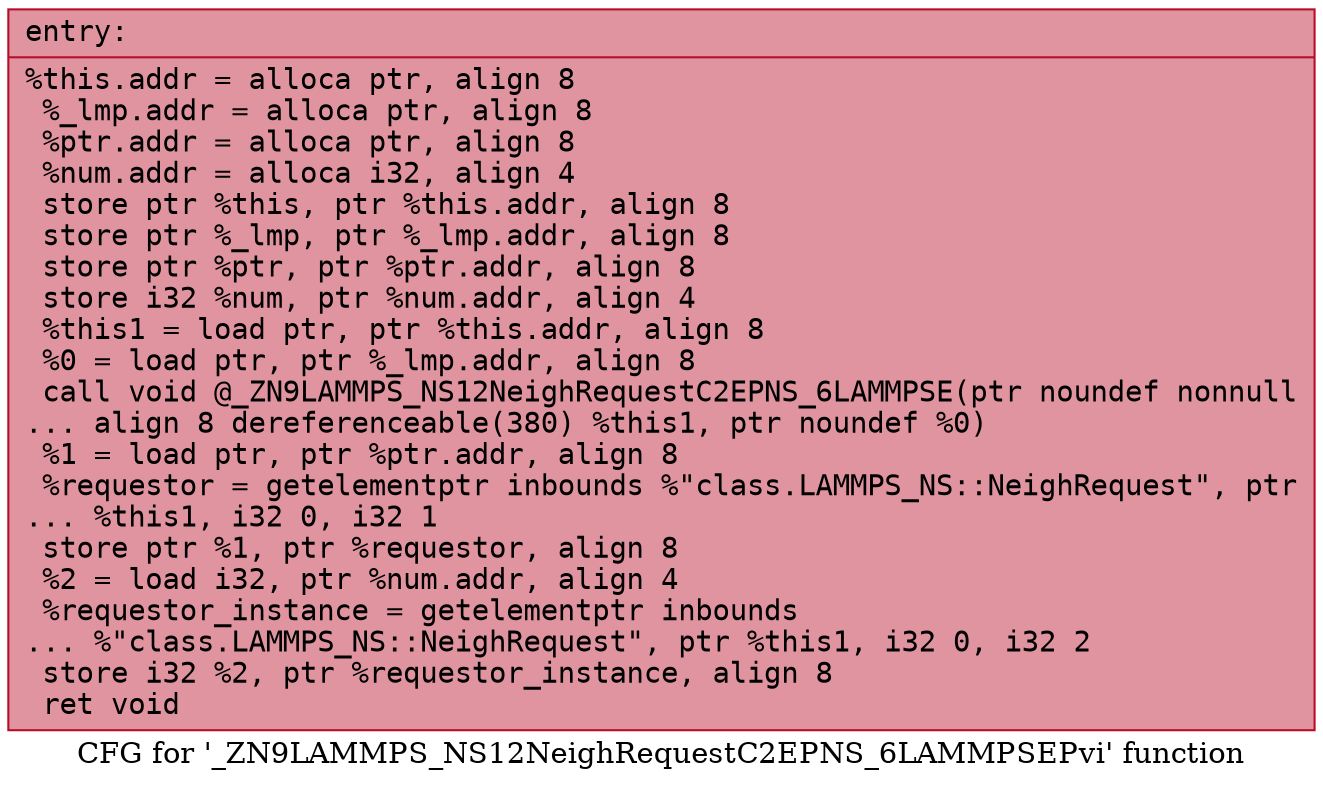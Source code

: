 digraph "CFG for '_ZN9LAMMPS_NS12NeighRequestC2EPNS_6LAMMPSEPvi' function" {
	label="CFG for '_ZN9LAMMPS_NS12NeighRequestC2EPNS_6LAMMPSEPvi' function";

	Node0x561f337befb0 [shape=record,color="#b70d28ff", style=filled, fillcolor="#b70d2870" fontname="Courier",label="{entry:\l|  %this.addr = alloca ptr, align 8\l  %_lmp.addr = alloca ptr, align 8\l  %ptr.addr = alloca ptr, align 8\l  %num.addr = alloca i32, align 4\l  store ptr %this, ptr %this.addr, align 8\l  store ptr %_lmp, ptr %_lmp.addr, align 8\l  store ptr %ptr, ptr %ptr.addr, align 8\l  store i32 %num, ptr %num.addr, align 4\l  %this1 = load ptr, ptr %this.addr, align 8\l  %0 = load ptr, ptr %_lmp.addr, align 8\l  call void @_ZN9LAMMPS_NS12NeighRequestC2EPNS_6LAMMPSE(ptr noundef nonnull\l... align 8 dereferenceable(380) %this1, ptr noundef %0)\l  %1 = load ptr, ptr %ptr.addr, align 8\l  %requestor = getelementptr inbounds %\"class.LAMMPS_NS::NeighRequest\", ptr\l... %this1, i32 0, i32 1\l  store ptr %1, ptr %requestor, align 8\l  %2 = load i32, ptr %num.addr, align 4\l  %requestor_instance = getelementptr inbounds\l... %\"class.LAMMPS_NS::NeighRequest\", ptr %this1, i32 0, i32 2\l  store i32 %2, ptr %requestor_instance, align 8\l  ret void\l}"];
}
